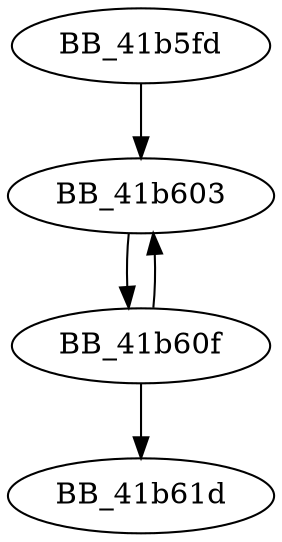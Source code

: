 DiGraph __initp_misc_cfltcvt_tab{
BB_41b5fd->BB_41b603
BB_41b603->BB_41b60f
BB_41b60f->BB_41b603
BB_41b60f->BB_41b61d
}
